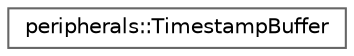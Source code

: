 digraph "Graphical Class Hierarchy"
{
 // LATEX_PDF_SIZE
  bgcolor="transparent";
  edge [fontname=Helvetica,fontsize=10,labelfontname=Helvetica,labelfontsize=10];
  node [fontname=Helvetica,fontsize=10,shape=box,height=0.2,width=0.4];
  rankdir="LR";
  Node0 [id="Node000000",label="peripherals::TimestampBuffer",height=0.2,width=0.4,color="grey40", fillcolor="white", style="filled",URL="$classperipherals_1_1_timestamp_buffer.html",tooltip=" "];
}
